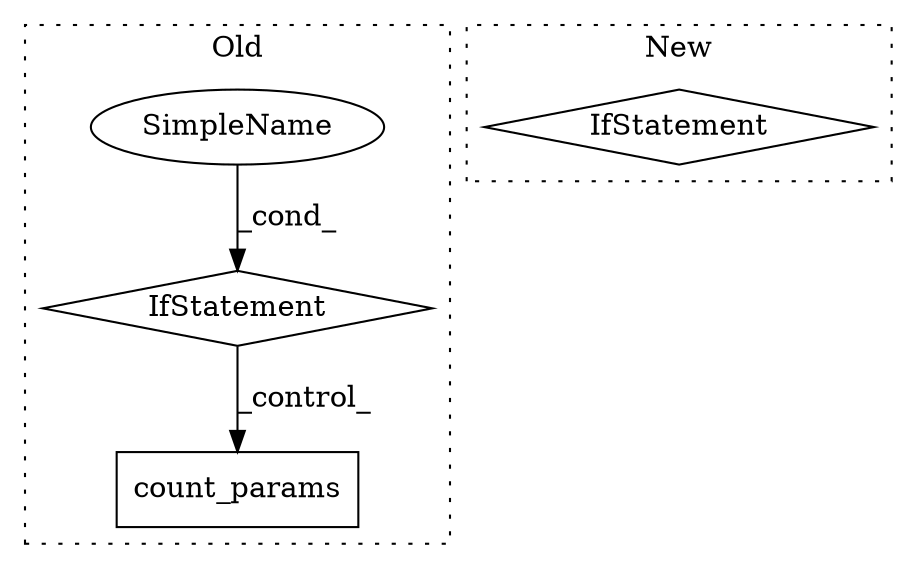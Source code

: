 digraph G {
subgraph cluster0 {
1 [label="count_params" a="32" s="2146" l="14" shape="box"];
3 [label="IfStatement" a="25" s="1961,1989" l="4,2" shape="diamond"];
4 [label="SimpleName" a="42" s="" l="" shape="ellipse"];
label = "Old";
style="dotted";
}
subgraph cluster1 {
2 [label="IfStatement" a="25" s="3173,3199" l="4,2" shape="diamond"];
label = "New";
style="dotted";
}
3 -> 1 [label="_control_"];
4 -> 3 [label="_cond_"];
}